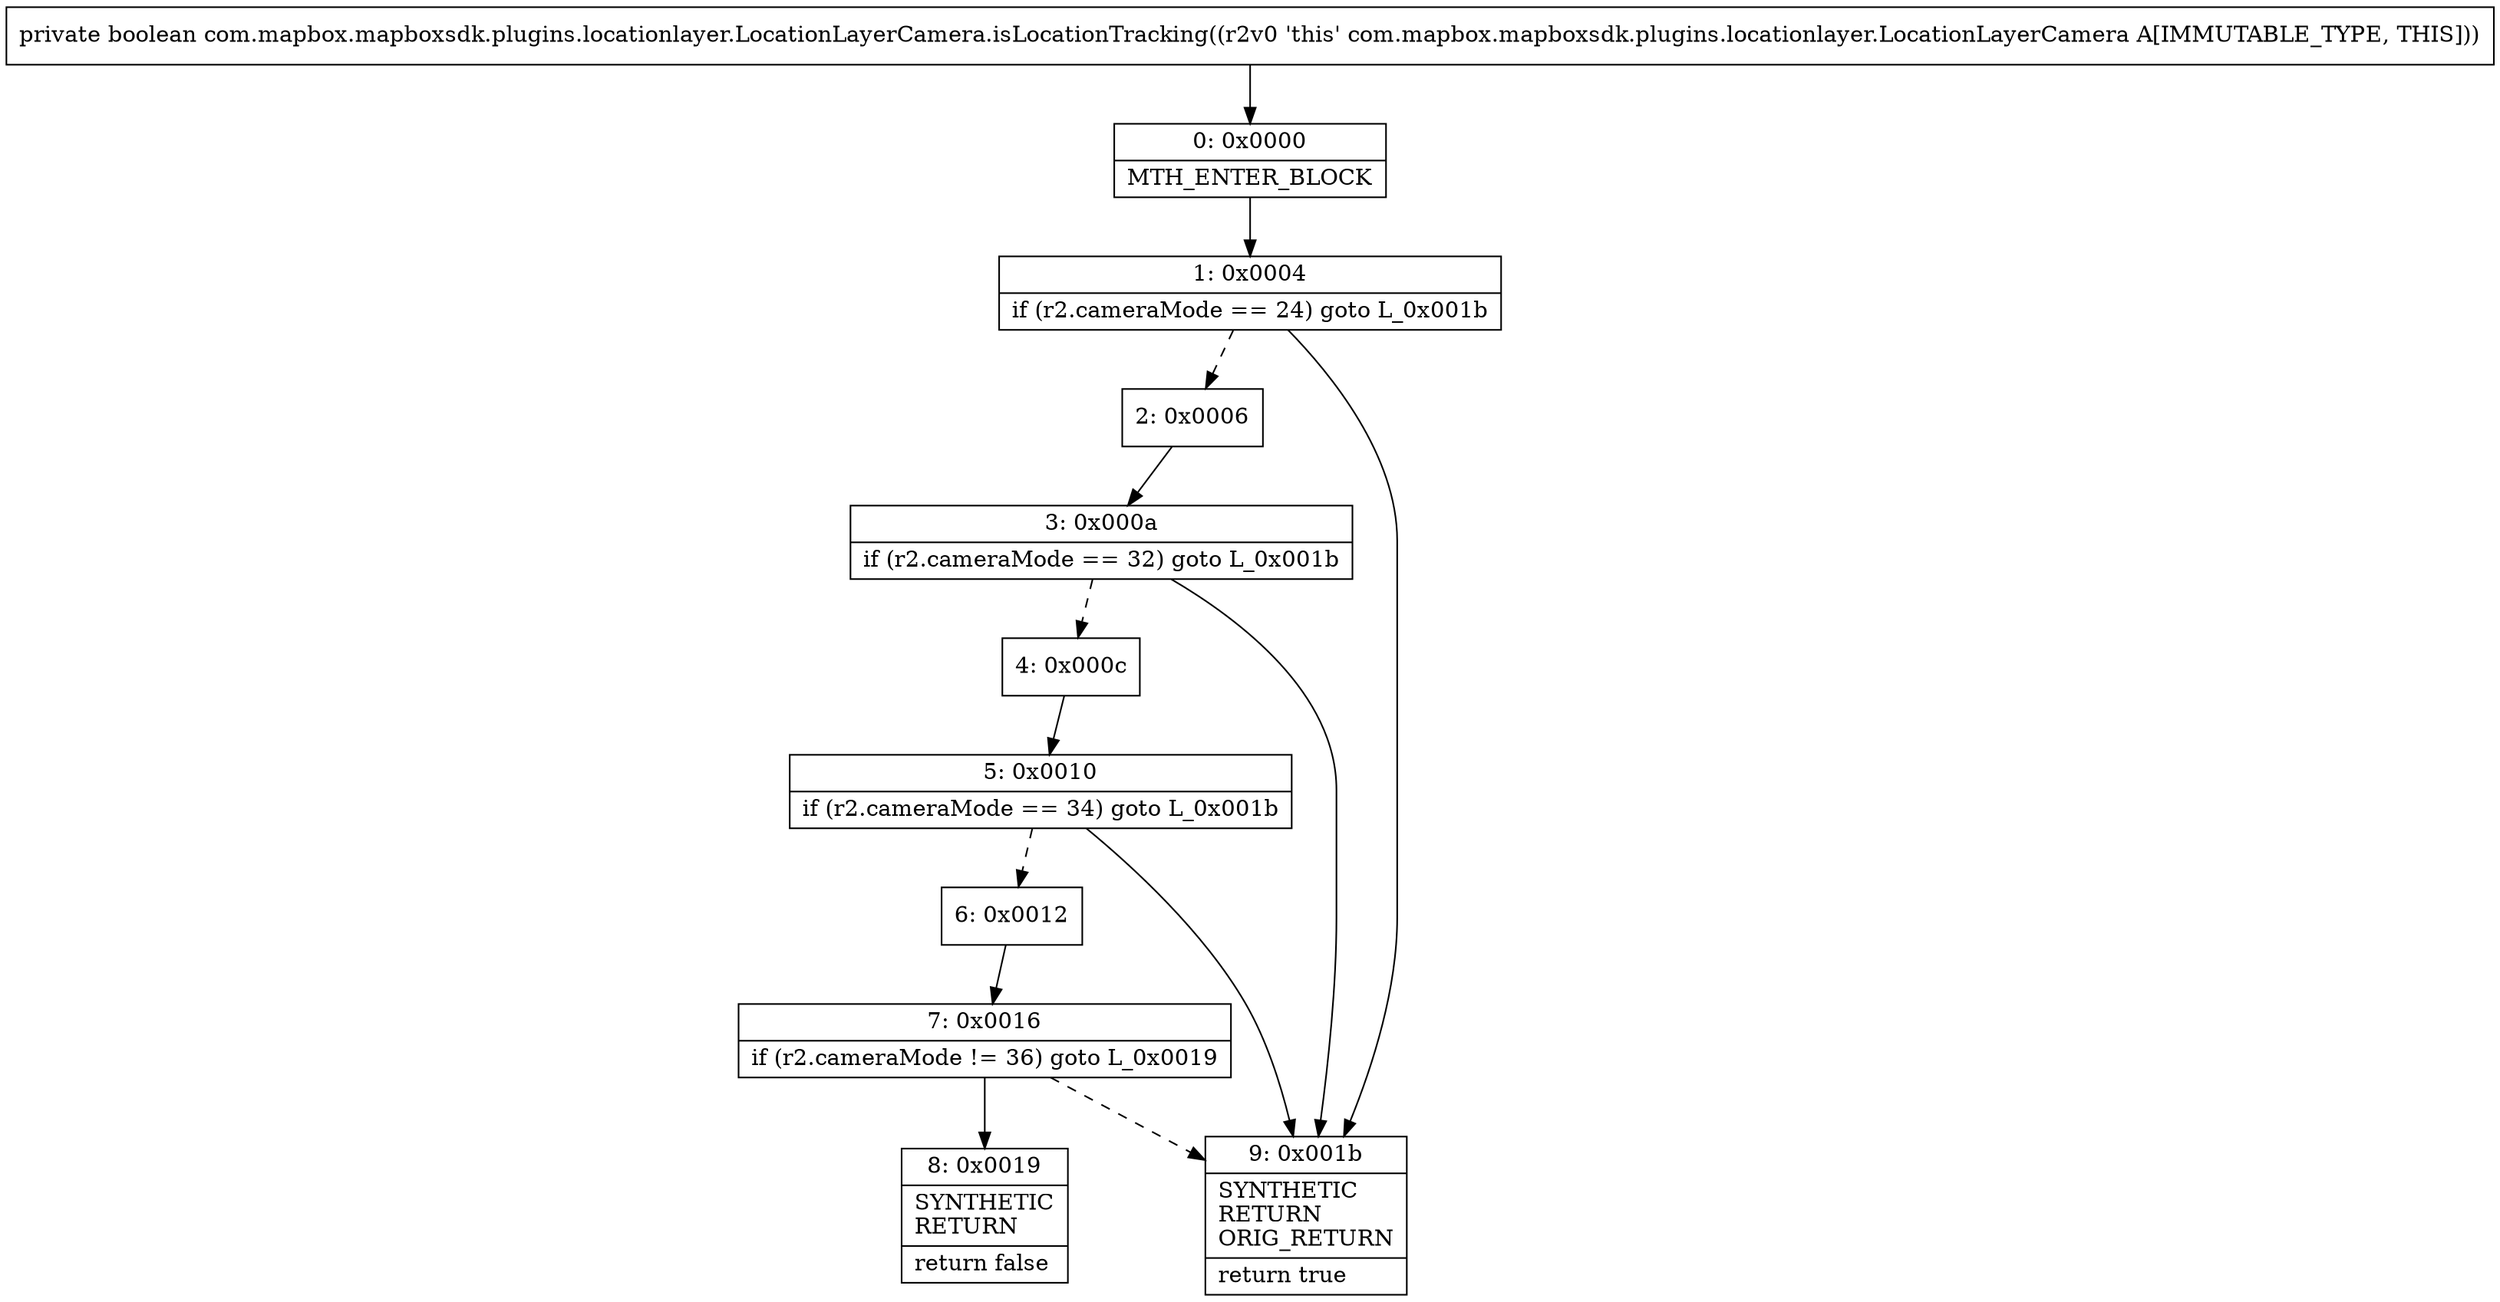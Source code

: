 digraph "CFG forcom.mapbox.mapboxsdk.plugins.locationlayer.LocationLayerCamera.isLocationTracking()Z" {
Node_0 [shape=record,label="{0\:\ 0x0000|MTH_ENTER_BLOCK\l}"];
Node_1 [shape=record,label="{1\:\ 0x0004|if (r2.cameraMode == 24) goto L_0x001b\l}"];
Node_2 [shape=record,label="{2\:\ 0x0006}"];
Node_3 [shape=record,label="{3\:\ 0x000a|if (r2.cameraMode == 32) goto L_0x001b\l}"];
Node_4 [shape=record,label="{4\:\ 0x000c}"];
Node_5 [shape=record,label="{5\:\ 0x0010|if (r2.cameraMode == 34) goto L_0x001b\l}"];
Node_6 [shape=record,label="{6\:\ 0x0012}"];
Node_7 [shape=record,label="{7\:\ 0x0016|if (r2.cameraMode != 36) goto L_0x0019\l}"];
Node_8 [shape=record,label="{8\:\ 0x0019|SYNTHETIC\lRETURN\l|return false\l}"];
Node_9 [shape=record,label="{9\:\ 0x001b|SYNTHETIC\lRETURN\lORIG_RETURN\l|return true\l}"];
MethodNode[shape=record,label="{private boolean com.mapbox.mapboxsdk.plugins.locationlayer.LocationLayerCamera.isLocationTracking((r2v0 'this' com.mapbox.mapboxsdk.plugins.locationlayer.LocationLayerCamera A[IMMUTABLE_TYPE, THIS])) }"];
MethodNode -> Node_0;
Node_0 -> Node_1;
Node_1 -> Node_2[style=dashed];
Node_1 -> Node_9;
Node_2 -> Node_3;
Node_3 -> Node_4[style=dashed];
Node_3 -> Node_9;
Node_4 -> Node_5;
Node_5 -> Node_6[style=dashed];
Node_5 -> Node_9;
Node_6 -> Node_7;
Node_7 -> Node_8;
Node_7 -> Node_9[style=dashed];
}

